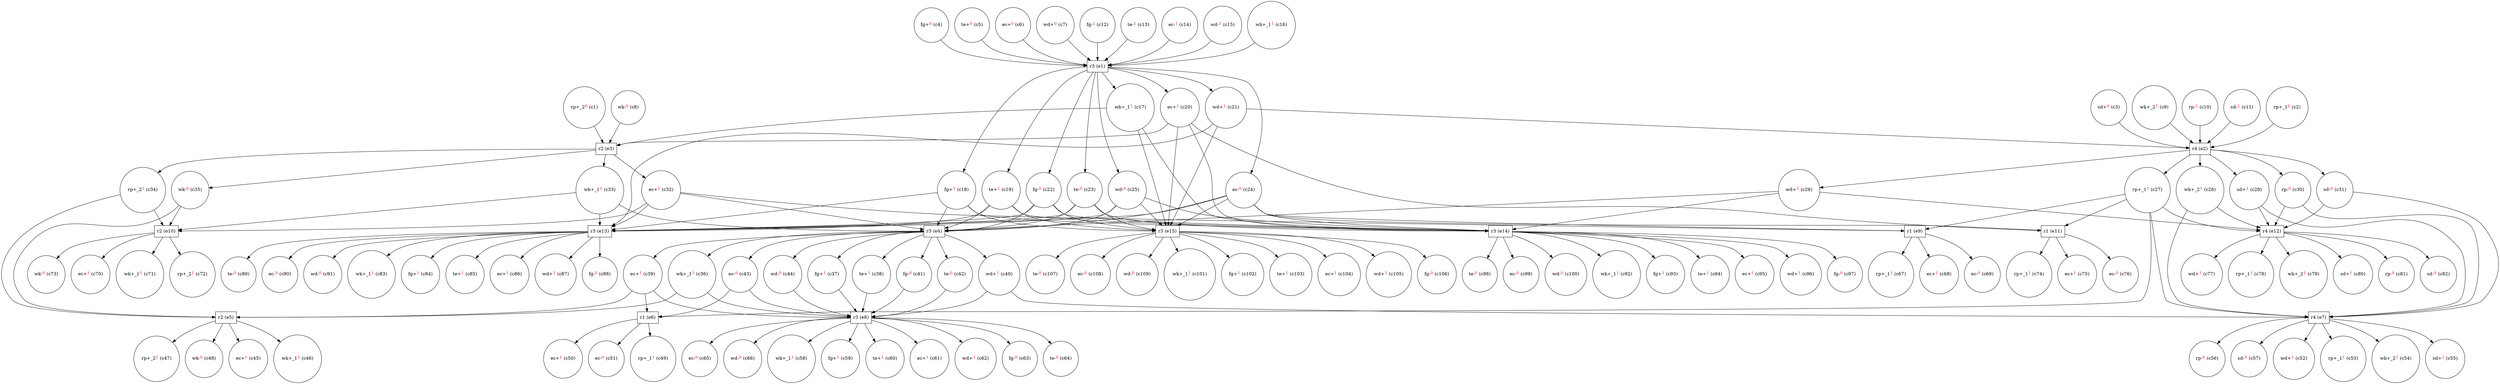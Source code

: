 digraph test {
  c1 -> e3;
  c2 -> e2;
  c3 -> e2;
  c4 -> e1;
  c5 -> e1;
  c6 -> e1;
  c7 -> e1;
  c8 -> e3;
  c9 -> e2;
  c10 -> e2;
  c11 -> e2;
  c12 -> e1;
  c13 -> e1;
  c14 -> e1;
  c15 -> e1;
  c16 -> e1;
  e1 -> c17;
  c17 -> e14;
  c17 -> e3;
  c17 -> e15;
  e1 -> c18;
  c18 -> e4;
  c18 -> e13;
  c18 -> e14;
  c18 -> e15;
  e1 -> c19;
  c19 -> e4;
  c19 -> e13;
  c19 -> e14;
  c19 -> e15;
  e1 -> c20;
  c20 -> e11;
  c20 -> e14;
  c20 -> e3;
  c20 -> e15;
  e1 -> c21;
  c21 -> e13;
  c21 -> e2;
  c21 -> e15;
  e1 -> c22;
  c22 -> e4;
  c22 -> e13;
  c22 -> e14;
  c22 -> e15;
  e1 -> c23;
  c23 -> e4;
  c23 -> e13;
  c23 -> e14;
  c23 -> e15;
  e1 -> c24;
  c24 -> e9;
  c24 -> e4;
  c24 -> e11;
  c24 -> e13;
  c24 -> e14;
  c24 -> e15;
  e1 -> c25;
  c25 -> e4;
  c25 -> e13;
  c25 -> e14;
  c25 -> e15;
  e2 -> c26;
  c26 -> e4;
  c26 -> e12;
  c26 -> e14;
  e2 -> c27;
  c27 -> e6;
  c27 -> e7;
  c27 -> e9;
  c27 -> e11;
  c27 -> e12;
  e2 -> c28;
  c28 -> e7;
  c28 -> e12;
  e2 -> c29;
  c29 -> e7;
  c29 -> e12;
  e2 -> c30;
  c30 -> e7;
  c30 -> e12;
  e2 -> c31;
  c31 -> e7;
  c31 -> e12;
  e3 -> c32;
  c32 -> e9;
  c32 -> e4;
  c32 -> e10;
  c32 -> e13;
  e3 -> c33;
  c33 -> e4;
  c33 -> e10;
  c33 -> e13;
  e3 -> c34;
  c34 -> e5;
  c34 -> e10;
  e3 -> c35;
  c35 -> e5;
  c35 -> e10;
  e4 -> c36;
  c36 -> e5;
  c36 -> e8;
  e4 -> c37;
  c37 -> e8;
  e4 -> c38;
  c38 -> e8;
  e4 -> c39;
  c39 -> e5;
  c39 -> e6;
  c39 -> e8;
  e4 -> c40;
  c40 -> e7;
  c40 -> e8;
  e4 -> c41;
  c41 -> e8;
  e4 -> c42;
  c42 -> e8;
  e4 -> c43;
  c43 -> e6;
  c43 -> e8;
  e4 -> c44;
  c44 -> e8;
  e5 -> c45;
  e5 -> c46;
  e5 -> c47;
  e5 -> c48;
  e6 -> c49;
  e6 -> c50;
  e6 -> c51;
  e7 -> c52;
  e7 -> c53;
  e7 -> c54;
  e7 -> c55;
  e7 -> c56;
  e7 -> c57;
  e8 -> c58;
  e8 -> c59;
  e8 -> c60;
  e8 -> c61;
  e8 -> c62;
  e8 -> c63;
  e8 -> c64;
  e8 -> c65;
  e8 -> c66;
  e9 -> c67;
  e9 -> c68;
  e9 -> c69;
  e10 -> c70;
  e10 -> c71;
  e10 -> c72;
  e10 -> c73;
  e11 -> c74;
  e11 -> c75;
  e11 -> c76;
  e12 -> c77;
  e12 -> c78;
  e12 -> c79;
  e12 -> c80;
  e12 -> c81;
  e12 -> c82;
  e13 -> c83;
  e13 -> c84;
  e13 -> c85;
  e13 -> c86;
  e13 -> c87;
  e13 -> c88;
  e13 -> c89;
  e13 -> c90;
  e13 -> c91;
  e14 -> c92;
  e14 -> c93;
  e14 -> c94;
  e14 -> c95;
  e14 -> c96;
  e14 -> c97;
  e14 -> c98;
  e14 -> c99;
  e14 -> c100;
  e15 -> c101;
  e15 -> c102;
  e15 -> c103;
  e15 -> c104;
  e15 -> c105;
  e15 -> c106;
  e15 -> c107;
  e15 -> c108;
  e15 -> c109;
  c1 [label= <rp+_2<FONT COLOR="red"><SUP>0</SUP></FONT>&nbsp;(c1)> shape=circle];
  c2 [label= <rp+_1<FONT COLOR="red"><SUP>0</SUP></FONT>&nbsp;(c2)> shape=circle];
  c3 [label= <sd+<FONT COLOR="red"><SUP>0</SUP></FONT>&nbsp;(c3)> shape=circle];
  c4 [label= <fg+<FONT COLOR="red"><SUP>0</SUP></FONT>&nbsp;(c4)> shape=circle];
  c5 [label= <te+<FONT COLOR="red"><SUP>0</SUP></FONT>&nbsp;(c5)> shape=circle];
  c6 [label= <ec+<FONT COLOR="red"><SUP>0</SUP></FONT>&nbsp;(c6)> shape=circle];
  c7 [label= <wd+<FONT COLOR="red"><SUP>0</SUP></FONT>&nbsp;(c7)> shape=circle];
  c8 [label= <wk-<FONT COLOR="red"><SUP>0</SUP></FONT>&nbsp;(c8)> shape=circle];
  c9 [label= <wk+_2<FONT COLOR="red"><SUP>1</SUP></FONT>&nbsp;(c9)> shape=circle];
  c10 [label= <rp-<FONT COLOR="red"><SUP>1</SUP></FONT>&nbsp;(c10)> shape=circle];
  c11 [label= <sd-<FONT COLOR="red"><SUP>1</SUP></FONT>&nbsp;(c11)> shape=circle];
  c12 [label= <fg-<FONT COLOR="red"><SUP>1</SUP></FONT>&nbsp;(c12)> shape=circle];
  c13 [label= <te-<FONT COLOR="red"><SUP>1</SUP></FONT>&nbsp;(c13)> shape=circle];
  c14 [label= <ec-<FONT COLOR="red"><SUP>1</SUP></FONT>&nbsp;(c14)> shape=circle];
  c15 [label= <wd-<FONT COLOR="red"><SUP>1</SUP></FONT>&nbsp;(c15)> shape=circle];
  c16 [label= <wk+_1<FONT COLOR="red"><SUP>1</SUP></FONT>&nbsp;(c16)> shape=circle];
  c17 [label= <wk+_1<FONT COLOR="red"><SUP>1</SUP></FONT>&nbsp;(c17)> shape=circle];
  c18 [label= <fg+<FONT COLOR="red"><SUP>1</SUP></FONT>&nbsp;(c18)> shape=circle];
  c19 [label= <te+<FONT COLOR="red"><SUP>1</SUP></FONT>&nbsp;(c19)> shape=circle];
  c20 [label= <ec+<FONT COLOR="red"><SUP>1</SUP></FONT>&nbsp;(c20)> shape=circle];
  c21 [label= <wd+<FONT COLOR="red"><SUP>1</SUP></FONT>&nbsp;(c21)> shape=circle];
  c22 [label= <fg-<FONT COLOR="red"><SUP>0</SUP></FONT>&nbsp;(c22)> shape=circle];
  c23 [label= <te-<FONT COLOR="red"><SUP>0</SUP></FONT>&nbsp;(c23)> shape=circle];
  c24 [label= <ec-<FONT COLOR="red"><SUP>0</SUP></FONT>&nbsp;(c24)> shape=circle];
  c25 [label= <wd-<FONT COLOR="red"><SUP>0</SUP></FONT>&nbsp;(c25)> shape=circle];
  c26 [label= <wd+<FONT COLOR="red"><SUP>1</SUP></FONT>&nbsp;(c26)> shape=circle];
  c27 [label= <rp+_1<FONT COLOR="red"><SUP>1</SUP></FONT>&nbsp;(c27)> shape=circle];
  c28 [label= <wk+_2<FONT COLOR="red"><SUP>1</SUP></FONT>&nbsp;(c28)> shape=circle];
  c29 [label= <sd+<FONT COLOR="red"><SUP>1</SUP></FONT>&nbsp;(c29)> shape=circle];
  c30 [label= <rp-<FONT COLOR="red"><SUP>0</SUP></FONT>&nbsp;(c30)> shape=circle];
  c31 [label= <sd-<FONT COLOR="red"><SUP>0</SUP></FONT>&nbsp;(c31)> shape=circle];
  c32 [label= <ec+<FONT COLOR="red"><SUP>1</SUP></FONT>&nbsp;(c32)> shape=circle];
  c33 [label= <wk+_1<FONT COLOR="red"><SUP>1</SUP></FONT>&nbsp;(c33)> shape=circle];
  c34 [label= <rp+_2<FONT COLOR="red"><SUP>1</SUP></FONT>&nbsp;(c34)> shape=circle];
  c35 [label= <wk-<FONT COLOR="red"><SUP>0</SUP></FONT>&nbsp;(c35)> shape=circle];
  c36 [label= <wk+_1<FONT COLOR="red"><SUP>1</SUP></FONT>&nbsp;(c36)> shape=circle];
  c37 [label= <fg+<FONT COLOR="red"><SUP>1</SUP></FONT>&nbsp;(c37)> shape=circle];
  c38 [label= <te+<FONT COLOR="red"><SUP>1</SUP></FONT>&nbsp;(c38)> shape=circle];
  c39 [label= <ec+<FONT COLOR="red"><SUP>1</SUP></FONT>&nbsp;(c39)> shape=circle];
  c40 [label= <wd+<FONT COLOR="red"><SUP>1</SUP></FONT>&nbsp;(c40)> shape=circle];
  c41 [label= <fg-<FONT COLOR="red"><SUP>0</SUP></FONT>&nbsp;(c41)> shape=circle];
  c42 [label= <te-<FONT COLOR="red"><SUP>0</SUP></FONT>&nbsp;(c42)> shape=circle];
  c43 [label= <ec-<FONT COLOR="red"><SUP>0</SUP></FONT>&nbsp;(c43)> shape=circle];
  c44 [label= <wd-<FONT COLOR="red"><SUP>0</SUP></FONT>&nbsp;(c44)> shape=circle];
  c45 [label= <ec+<FONT COLOR="red"><SUP>1</SUP></FONT>&nbsp;(c45)> shape=circle];
  c46 [label= <wk+_1<FONT COLOR="red"><SUP>1</SUP></FONT>&nbsp;(c46)> shape=circle];
  c47 [label= <rp+_2<FONT COLOR="red"><SUP>1</SUP></FONT>&nbsp;(c47)> shape=circle];
  c48 [label= <wk-<FONT COLOR="red"><SUP>0</SUP></FONT>&nbsp;(c48)> shape=circle];
  c49 [label= <rp+_1<FONT COLOR="red"><SUP>1</SUP></FONT>&nbsp;(c49)> shape=circle];
  c50 [label= <ec+<FONT COLOR="red"><SUP>1</SUP></FONT>&nbsp;(c50)> shape=circle];
  c51 [label= <ec-<FONT COLOR="red"><SUP>0</SUP></FONT>&nbsp;(c51)> shape=circle];
  c52 [label= <wd+<FONT COLOR="red"><SUP>1</SUP></FONT>&nbsp;(c52)> shape=circle];
  c53 [label= <rp+_1<FONT COLOR="red"><SUP>1</SUP></FONT>&nbsp;(c53)> shape=circle];
  c54 [label= <wk+_2<FONT COLOR="red"><SUP>1</SUP></FONT>&nbsp;(c54)> shape=circle];
  c55 [label= <sd+<FONT COLOR="red"><SUP>1</SUP></FONT>&nbsp;(c55)> shape=circle];
  c56 [label= <rp-<FONT COLOR="red"><SUP>0</SUP></FONT>&nbsp;(c56)> shape=circle];
  c57 [label= <sd-<FONT COLOR="red"><SUP>0</SUP></FONT>&nbsp;(c57)> shape=circle];
  c58 [label= <wk+_1<FONT COLOR="red"><SUP>1</SUP></FONT>&nbsp;(c58)> shape=circle];
  c59 [label= <fg+<FONT COLOR="red"><SUP>1</SUP></FONT>&nbsp;(c59)> shape=circle];
  c60 [label= <te+<FONT COLOR="red"><SUP>1</SUP></FONT>&nbsp;(c60)> shape=circle];
  c61 [label= <ec+<FONT COLOR="red"><SUP>1</SUP></FONT>&nbsp;(c61)> shape=circle];
  c62 [label= <wd+<FONT COLOR="red"><SUP>1</SUP></FONT>&nbsp;(c62)> shape=circle];
  c63 [label= <fg-<FONT COLOR="red"><SUP>0</SUP></FONT>&nbsp;(c63)> shape=circle];
  c64 [label= <te-<FONT COLOR="red"><SUP>0</SUP></FONT>&nbsp;(c64)> shape=circle];
  c65 [label= <ec-<FONT COLOR="red"><SUP>0</SUP></FONT>&nbsp;(c65)> shape=circle];
  c66 [label= <wd-<FONT COLOR="red"><SUP>0</SUP></FONT>&nbsp;(c66)> shape=circle];
  c67 [label= <rp+_1<FONT COLOR="red"><SUP>1</SUP></FONT>&nbsp;(c67)> shape=circle];
  c68 [label= <ec+<FONT COLOR="red"><SUP>1</SUP></FONT>&nbsp;(c68)> shape=circle];
  c69 [label= <ec-<FONT COLOR="red"><SUP>0</SUP></FONT>&nbsp;(c69)> shape=circle];
  c70 [label= <ec+<FONT COLOR="red"><SUP>1</SUP></FONT>&nbsp;(c70)> shape=circle];
  c71 [label= <wk+_1<FONT COLOR="red"><SUP>1</SUP></FONT>&nbsp;(c71)> shape=circle];
  c72 [label= <rp+_2<FONT COLOR="red"><SUP>1</SUP></FONT>&nbsp;(c72)> shape=circle];
  c73 [label= <wk-<FONT COLOR="red"><SUP>0</SUP></FONT>&nbsp;(c73)> shape=circle];
  c74 [label= <rp+_1<FONT COLOR="red"><SUP>1</SUP></FONT>&nbsp;(c74)> shape=circle];
  c75 [label= <ec+<FONT COLOR="red"><SUP>1</SUP></FONT>&nbsp;(c75)> shape=circle];
  c76 [label= <ec-<FONT COLOR="red"><SUP>0</SUP></FONT>&nbsp;(c76)> shape=circle];
  c77 [label= <wd+<FONT COLOR="red"><SUP>1</SUP></FONT>&nbsp;(c77)> shape=circle];
  c78 [label= <rp+_1<FONT COLOR="red"><SUP>1</SUP></FONT>&nbsp;(c78)> shape=circle];
  c79 [label= <wk+_2<FONT COLOR="red"><SUP>1</SUP></FONT>&nbsp;(c79)> shape=circle];
  c80 [label= <sd+<FONT COLOR="red"><SUP>1</SUP></FONT>&nbsp;(c80)> shape=circle];
  c81 [label= <rp-<FONT COLOR="red"><SUP>0</SUP></FONT>&nbsp;(c81)> shape=circle];
  c82 [label= <sd-<FONT COLOR="red"><SUP>0</SUP></FONT>&nbsp;(c82)> shape=circle];
  c83 [label= <wk+_1<FONT COLOR="red"><SUP>1</SUP></FONT>&nbsp;(c83)> shape=circle];
  c84 [label= <fg+<FONT COLOR="red"><SUP>1</SUP></FONT>&nbsp;(c84)> shape=circle];
  c85 [label= <te+<FONT COLOR="red"><SUP>1</SUP></FONT>&nbsp;(c85)> shape=circle];
  c86 [label= <ec+<FONT COLOR="red"><SUP>1</SUP></FONT>&nbsp;(c86)> shape=circle];
  c87 [label= <wd+<FONT COLOR="red"><SUP>1</SUP></FONT>&nbsp;(c87)> shape=circle];
  c88 [label= <fg-<FONT COLOR="red"><SUP>0</SUP></FONT>&nbsp;(c88)> shape=circle];
  c89 [label= <te-<FONT COLOR="red"><SUP>0</SUP></FONT>&nbsp;(c89)> shape=circle];
  c90 [label= <ec-<FONT COLOR="red"><SUP>0</SUP></FONT>&nbsp;(c90)> shape=circle];
  c91 [label= <wd-<FONT COLOR="red"><SUP>0</SUP></FONT>&nbsp;(c91)> shape=circle];
  c92 [label= <wk+_1<FONT COLOR="red"><SUP>1</SUP></FONT>&nbsp;(c92)> shape=circle];
  c93 [label= <fg+<FONT COLOR="red"><SUP>1</SUP></FONT>&nbsp;(c93)> shape=circle];
  c94 [label= <te+<FONT COLOR="red"><SUP>1</SUP></FONT>&nbsp;(c94)> shape=circle];
  c95 [label= <ec+<FONT COLOR="red"><SUP>1</SUP></FONT>&nbsp;(c95)> shape=circle];
  c96 [label= <wd+<FONT COLOR="red"><SUP>1</SUP></FONT>&nbsp;(c96)> shape=circle];
  c97 [label= <fg-<FONT COLOR="red"><SUP>0</SUP></FONT>&nbsp;(c97)> shape=circle];
  c98 [label= <te-<FONT COLOR="red"><SUP>0</SUP></FONT>&nbsp;(c98)> shape=circle];
  c99 [label= <ec-<FONT COLOR="red"><SUP>0</SUP></FONT>&nbsp;(c99)> shape=circle];
  c100 [label= <wd-<FONT COLOR="red"><SUP>0</SUP></FONT>&nbsp;(c100)> shape=circle];
  c101 [label= <wk+_1<FONT COLOR="red"><SUP>1</SUP></FONT>&nbsp;(c101)> shape=circle];
  c102 [label= <fg+<FONT COLOR="red"><SUP>1</SUP></FONT>&nbsp;(c102)> shape=circle];
  c103 [label= <te+<FONT COLOR="red"><SUP>1</SUP></FONT>&nbsp;(c103)> shape=circle];
  c104 [label= <ec+<FONT COLOR="red"><SUP>1</SUP></FONT>&nbsp;(c104)> shape=circle];
  c105 [label= <wd+<FONT COLOR="red"><SUP>1</SUP></FONT>&nbsp;(c105)> shape=circle];
  c106 [label= <fg-<FONT COLOR="red"><SUP>0</SUP></FONT>&nbsp;(c106)> shape=circle];
  c107 [label= <te-<FONT COLOR="red"><SUP>0</SUP></FONT>&nbsp;(c107)> shape=circle];
  c108 [label= <ec-<FONT COLOR="red"><SUP>0</SUP></FONT>&nbsp;(c108)> shape=circle];
  c109 [label= <wd-<FONT COLOR="red"><SUP>0</SUP></FONT>&nbsp;(c109)> shape=circle];
  e1 [label="r3 (e1)" shape=box];
  e2 [label="r4 (e2)" shape=box];
  e3 [label="r2 (e3)" shape=box];
  e4 [label="r3 (e4)" shape=box];
  e5 [label="r2 (e5)" shape=box];
  e6 [label="r1 (e6)" shape=box];
  e7 [label="r4 (e7)" shape=box];
  e8 [label="r3 (e8)" shape=box];
  e9 [label="r1 (e9)" shape=box];
  e10 [label="r2 (e10)" shape=box];
  e11 [label="r1 (e11)" shape=box];
  e12 [label="r4 (e12)" shape=box];
  e13 [label="r3 (e13)" shape=box];
  e14 [label="r3 (e14)" shape=box];
  e15 [label="r3 (e15)" shape=box];
}
